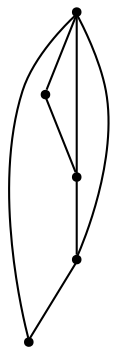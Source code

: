 graph {
  node [shape=point,comment="{\"directed\":false,\"doi\":\"10.1007/978-3-030-92931-2_14\",\"figure\":\"7 (1)\"}"]

  v0 [pos="1267.5863026971215,353.6262706738851"]
  v1 [pos="1267.5863026971215,629.4292585782152"]
  v2 [pos="1267.5863026971213,445.5605151918105"]
  v3 [pos="1267.368544160715,536.5948674513845"]
  v4 [pos="1083.7133346092692,261.6877021965497"]

  v4 -- v3 [id="-5",pos="1083.7133346092692,261.6877021965497 1267.368544160715,536.5948674513845 1267.368544160715,536.5948674513845 1267.368544160715,536.5948674513845"]
  v4 -- v2 [id="-2",pos="1083.7133346092692,261.6877021965497 1267.5863026971213,445.5605151918105 1267.5863026971213,445.5605151918105 1267.5863026971213,445.5605151918105"]
  v4 -- v1 [id="-4",pos="1083.7133346092692,261.6877021965497 1267.5863026971215,629.4292585782152 1267.5863026971215,629.4292585782152 1267.5863026971215,629.4292585782152"]
  v4 -- v0 [id="-6",pos="1083.7133346092692,261.6877021965497 1267.5863026971215,353.6262706738851 1267.5863026971215,353.6262706738851 1267.5863026971215,353.6262706738851"]
  v1 -- v3 [id="-8",pos="1267.5863026971215,629.4292585782152 1267.368544160715,536.5948674513845 1267.368544160715,536.5948674513845 1267.368544160715,536.5948674513845"]
  v2 -- v0 [id="-10",pos="1267.5863026971213,445.5605151918105 1267.5863026971215,353.6262706738851 1267.5863026971215,353.6262706738851 1267.5863026971215,353.6262706738851"]
  v3 -- v2 [id="-11",pos="1267.368544160715,536.5948674513845 1267.5863026971213,445.5605151918105 1267.5863026971213,445.5605151918105 1267.5863026971213,445.5605151918105"]
}